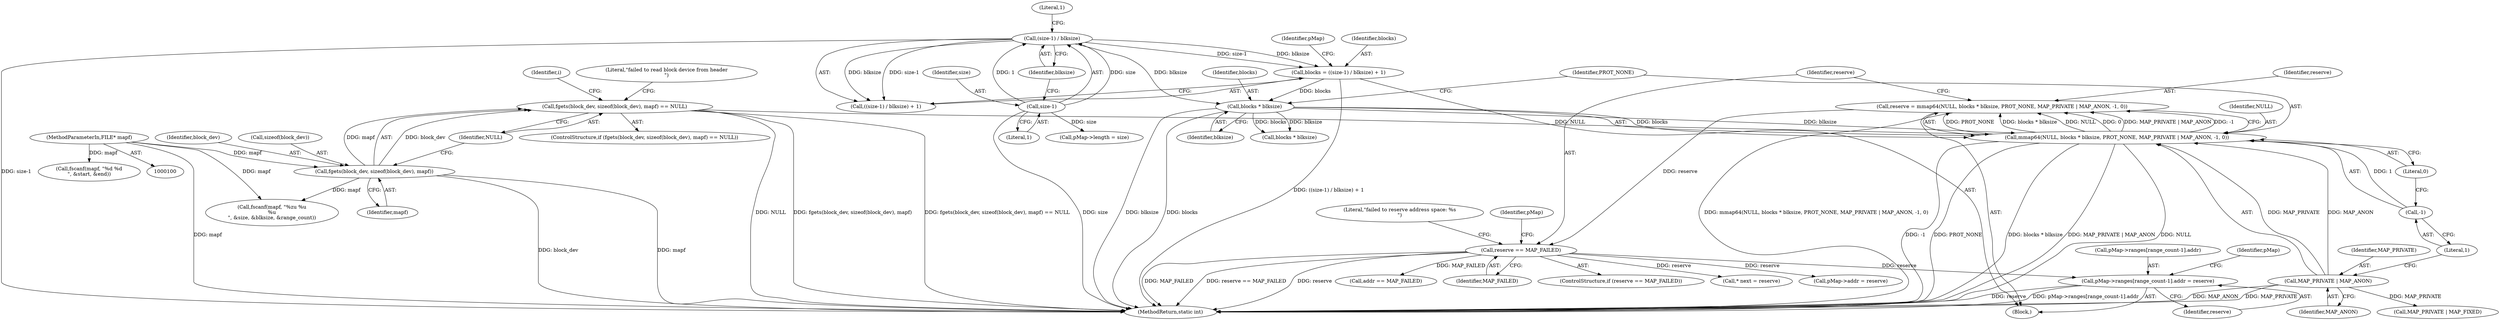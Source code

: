 digraph "1_Android_28a566f7731b4cb76d2a9ba16d997ac5aeb07dad@array" {
"1000225" [label="(Call,pMap->ranges[range_count-1].addr = reserve)"];
"1000214" [label="(Call,reserve == MAP_FAILED)"];
"1000199" [label="(Call,reserve = mmap64(NULL, blocks * blksize, PROT_NONE, MAP_PRIVATE | MAP_ANON, -1, 0))"];
"1000201" [label="(Call,mmap64(NULL, blocks * blksize, PROT_NONE, MAP_PRIVATE | MAP_ANON, -1, 0))"];
"1000111" [label="(Call,fgets(block_dev, sizeof(block_dev), mapf) == NULL)"];
"1000112" [label="(Call,fgets(block_dev, sizeof(block_dev), mapf))"];
"1000101" [label="(MethodParameterIn,FILE* mapf)"];
"1000203" [label="(Call,blocks * blksize)"];
"1000166" [label="(Call,blocks = ((size-1) / blksize) + 1)"];
"1000169" [label="(Call,(size-1) / blksize)"];
"1000170" [label="(Call,size-1)"];
"1000207" [label="(Call,MAP_PRIVATE | MAP_ANON)"];
"1000210" [label="(Call,-1)"];
"1000166" [label="(Call,blocks = ((size-1) / blksize) + 1)"];
"1000206" [label="(Identifier,PROT_NONE)"];
"1000177" [label="(Identifier,pMap)"];
"1000219" [label="(Literal,\"failed to reserve address space: %s\n\")"];
"1000212" [label="(Literal,0)"];
"1000322" [label="(Call,addr == MAP_FAILED)"];
"1000210" [label="(Call,-1)"];
"1000117" [label="(Identifier,NULL)"];
"1000235" [label="(Identifier,reserve)"];
"1000203" [label="(Call,blocks * blksize)"];
"1000211" [label="(Literal,1)"];
"1000208" [label="(Identifier,MAP_PRIVATE)"];
"1000111" [label="(Call,fgets(block_dev, sizeof(block_dev), mapf) == NULL)"];
"1000168" [label="(Call,((size-1) / blksize) + 1)"];
"1000246" [label="(Call,blocks * blksize)"];
"1000214" [label="(Call,reserve == MAP_FAILED)"];
"1000150" [label="(Call,fscanf(mapf, \"%zu %u\n%u\n\", &size, &blksize, &range_count))"];
"1000202" [label="(Identifier,NULL)"];
"1000112" [label="(Call,fgets(block_dev, sizeof(block_dev), mapf))"];
"1000312" [label="(Call,MAP_PRIVATE | MAP_FIXED)"];
"1000240" [label="(Identifier,pMap)"];
"1000173" [label="(Identifier,blksize)"];
"1000171" [label="(Identifier,size)"];
"1000113" [label="(Identifier,block_dev)"];
"1000380" [label="(MethodReturn,static int)"];
"1000213" [label="(ControlStructure,if (reserve == MAP_FAILED))"];
"1000229" [label="(Identifier,pMap)"];
"1000126" [label="(Identifier,i)"];
"1000172" [label="(Literal,1)"];
"1000201" [label="(Call,mmap64(NULL, blocks * blksize, PROT_NONE, MAP_PRIVATE | MAP_ANON, -1, 0))"];
"1000207" [label="(Call,MAP_PRIVATE | MAP_ANON)"];
"1000101" [label="(MethodParameterIn,FILE* mapf)"];
"1000216" [label="(Identifier,MAP_FAILED)"];
"1000200" [label="(Identifier,reserve)"];
"1000114" [label="(Call,sizeof(block_dev))"];
"1000169" [label="(Call,(size-1) / blksize)"];
"1000170" [label="(Call,size-1)"];
"1000205" [label="(Identifier,blksize)"];
"1000199" [label="(Call,reserve = mmap64(NULL, blocks * blksize, PROT_NONE, MAP_PRIVATE | MAP_ANON, -1, 0))"];
"1000209" [label="(Identifier,MAP_ANON)"];
"1000103" [label="(Block,)"];
"1000120" [label="(Literal,\"failed to read block device from header\n\")"];
"1000204" [label="(Identifier,blocks)"];
"1000269" [label="(Call,* next = reserve)"];
"1000174" [label="(Literal,1)"];
"1000215" [label="(Identifier,reserve)"];
"1000116" [label="(Identifier,mapf)"];
"1000225" [label="(Call,pMap->ranges[range_count-1].addr = reserve)"];
"1000167" [label="(Identifier,blocks)"];
"1000365" [label="(Call,pMap->addr = reserve)"];
"1000286" [label="(Call,fscanf(mapf, \"%d %d\n\", &start, &end))"];
"1000370" [label="(Call,pMap->length = size)"];
"1000226" [label="(Call,pMap->ranges[range_count-1].addr)"];
"1000110" [label="(ControlStructure,if (fgets(block_dev, sizeof(block_dev), mapf) == NULL))"];
"1000225" -> "1000103"  [label="AST: "];
"1000225" -> "1000235"  [label="CFG: "];
"1000226" -> "1000225"  [label="AST: "];
"1000235" -> "1000225"  [label="AST: "];
"1000240" -> "1000225"  [label="CFG: "];
"1000225" -> "1000380"  [label="DDG: reserve"];
"1000225" -> "1000380"  [label="DDG: pMap->ranges[range_count-1].addr"];
"1000214" -> "1000225"  [label="DDG: reserve"];
"1000214" -> "1000213"  [label="AST: "];
"1000214" -> "1000216"  [label="CFG: "];
"1000215" -> "1000214"  [label="AST: "];
"1000216" -> "1000214"  [label="AST: "];
"1000219" -> "1000214"  [label="CFG: "];
"1000229" -> "1000214"  [label="CFG: "];
"1000214" -> "1000380"  [label="DDG: MAP_FAILED"];
"1000214" -> "1000380"  [label="DDG: reserve == MAP_FAILED"];
"1000214" -> "1000380"  [label="DDG: reserve"];
"1000199" -> "1000214"  [label="DDG: reserve"];
"1000214" -> "1000269"  [label="DDG: reserve"];
"1000214" -> "1000322"  [label="DDG: MAP_FAILED"];
"1000214" -> "1000365"  [label="DDG: reserve"];
"1000199" -> "1000103"  [label="AST: "];
"1000199" -> "1000201"  [label="CFG: "];
"1000200" -> "1000199"  [label="AST: "];
"1000201" -> "1000199"  [label="AST: "];
"1000215" -> "1000199"  [label="CFG: "];
"1000199" -> "1000380"  [label="DDG: mmap64(NULL, blocks * blksize, PROT_NONE, MAP_PRIVATE | MAP_ANON, -1, 0)"];
"1000201" -> "1000199"  [label="DDG: PROT_NONE"];
"1000201" -> "1000199"  [label="DDG: blocks * blksize"];
"1000201" -> "1000199"  [label="DDG: NULL"];
"1000201" -> "1000199"  [label="DDG: 0"];
"1000201" -> "1000199"  [label="DDG: MAP_PRIVATE | MAP_ANON"];
"1000201" -> "1000199"  [label="DDG: -1"];
"1000201" -> "1000212"  [label="CFG: "];
"1000202" -> "1000201"  [label="AST: "];
"1000203" -> "1000201"  [label="AST: "];
"1000206" -> "1000201"  [label="AST: "];
"1000207" -> "1000201"  [label="AST: "];
"1000210" -> "1000201"  [label="AST: "];
"1000212" -> "1000201"  [label="AST: "];
"1000201" -> "1000380"  [label="DDG: -1"];
"1000201" -> "1000380"  [label="DDG: PROT_NONE"];
"1000201" -> "1000380"  [label="DDG: blocks * blksize"];
"1000201" -> "1000380"  [label="DDG: MAP_PRIVATE | MAP_ANON"];
"1000201" -> "1000380"  [label="DDG: NULL"];
"1000111" -> "1000201"  [label="DDG: NULL"];
"1000203" -> "1000201"  [label="DDG: blocks"];
"1000203" -> "1000201"  [label="DDG: blksize"];
"1000207" -> "1000201"  [label="DDG: MAP_PRIVATE"];
"1000207" -> "1000201"  [label="DDG: MAP_ANON"];
"1000210" -> "1000201"  [label="DDG: 1"];
"1000111" -> "1000110"  [label="AST: "];
"1000111" -> "1000117"  [label="CFG: "];
"1000112" -> "1000111"  [label="AST: "];
"1000117" -> "1000111"  [label="AST: "];
"1000120" -> "1000111"  [label="CFG: "];
"1000126" -> "1000111"  [label="CFG: "];
"1000111" -> "1000380"  [label="DDG: NULL"];
"1000111" -> "1000380"  [label="DDG: fgets(block_dev, sizeof(block_dev), mapf)"];
"1000111" -> "1000380"  [label="DDG: fgets(block_dev, sizeof(block_dev), mapf) == NULL"];
"1000112" -> "1000111"  [label="DDG: block_dev"];
"1000112" -> "1000111"  [label="DDG: mapf"];
"1000112" -> "1000116"  [label="CFG: "];
"1000113" -> "1000112"  [label="AST: "];
"1000114" -> "1000112"  [label="AST: "];
"1000116" -> "1000112"  [label="AST: "];
"1000117" -> "1000112"  [label="CFG: "];
"1000112" -> "1000380"  [label="DDG: block_dev"];
"1000112" -> "1000380"  [label="DDG: mapf"];
"1000101" -> "1000112"  [label="DDG: mapf"];
"1000112" -> "1000150"  [label="DDG: mapf"];
"1000101" -> "1000100"  [label="AST: "];
"1000101" -> "1000380"  [label="DDG: mapf"];
"1000101" -> "1000150"  [label="DDG: mapf"];
"1000101" -> "1000286"  [label="DDG: mapf"];
"1000203" -> "1000205"  [label="CFG: "];
"1000204" -> "1000203"  [label="AST: "];
"1000205" -> "1000203"  [label="AST: "];
"1000206" -> "1000203"  [label="CFG: "];
"1000203" -> "1000380"  [label="DDG: blksize"];
"1000203" -> "1000380"  [label="DDG: blocks"];
"1000166" -> "1000203"  [label="DDG: blocks"];
"1000169" -> "1000203"  [label="DDG: blksize"];
"1000203" -> "1000246"  [label="DDG: blocks"];
"1000203" -> "1000246"  [label="DDG: blksize"];
"1000166" -> "1000103"  [label="AST: "];
"1000166" -> "1000168"  [label="CFG: "];
"1000167" -> "1000166"  [label="AST: "];
"1000168" -> "1000166"  [label="AST: "];
"1000177" -> "1000166"  [label="CFG: "];
"1000166" -> "1000380"  [label="DDG: ((size-1) / blksize) + 1"];
"1000169" -> "1000166"  [label="DDG: size-1"];
"1000169" -> "1000166"  [label="DDG: blksize"];
"1000169" -> "1000168"  [label="AST: "];
"1000169" -> "1000173"  [label="CFG: "];
"1000170" -> "1000169"  [label="AST: "];
"1000173" -> "1000169"  [label="AST: "];
"1000174" -> "1000169"  [label="CFG: "];
"1000169" -> "1000380"  [label="DDG: size-1"];
"1000169" -> "1000168"  [label="DDG: size-1"];
"1000169" -> "1000168"  [label="DDG: blksize"];
"1000170" -> "1000169"  [label="DDG: size"];
"1000170" -> "1000169"  [label="DDG: 1"];
"1000170" -> "1000172"  [label="CFG: "];
"1000171" -> "1000170"  [label="AST: "];
"1000172" -> "1000170"  [label="AST: "];
"1000173" -> "1000170"  [label="CFG: "];
"1000170" -> "1000380"  [label="DDG: size"];
"1000170" -> "1000370"  [label="DDG: size"];
"1000207" -> "1000209"  [label="CFG: "];
"1000208" -> "1000207"  [label="AST: "];
"1000209" -> "1000207"  [label="AST: "];
"1000211" -> "1000207"  [label="CFG: "];
"1000207" -> "1000380"  [label="DDG: MAP_ANON"];
"1000207" -> "1000380"  [label="DDG: MAP_PRIVATE"];
"1000207" -> "1000312"  [label="DDG: MAP_PRIVATE"];
"1000210" -> "1000211"  [label="CFG: "];
"1000211" -> "1000210"  [label="AST: "];
"1000212" -> "1000210"  [label="CFG: "];
}
